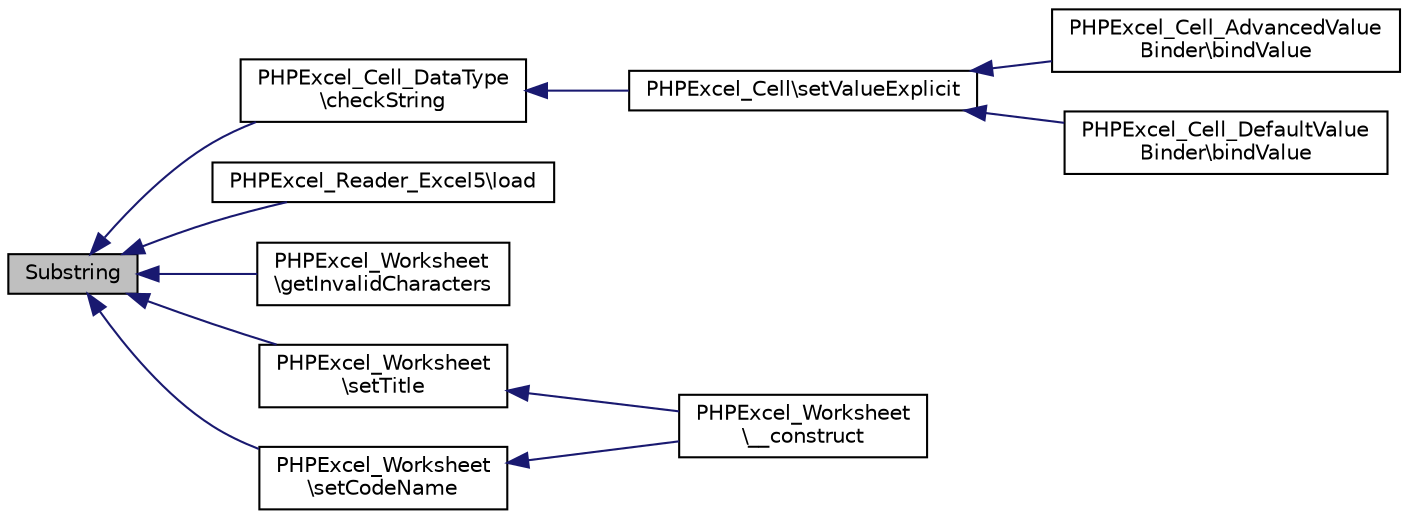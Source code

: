 digraph "Substring"
{
  edge [fontname="Helvetica",fontsize="10",labelfontname="Helvetica",labelfontsize="10"];
  node [fontname="Helvetica",fontsize="10",shape=record];
  rankdir="LR";
  Node135 [label="Substring",height=0.2,width=0.4,color="black", fillcolor="grey75", style="filled", fontcolor="black"];
  Node135 -> Node136 [dir="back",color="midnightblue",fontsize="10",style="solid",fontname="Helvetica"];
  Node136 [label="PHPExcel_Cell_DataType\l\\checkString",height=0.2,width=0.4,color="black", fillcolor="white", style="filled",URL="$class_p_h_p_excel___cell___data_type.html#af91aba28ee9999884768e5ad9699b770"];
  Node136 -> Node137 [dir="back",color="midnightblue",fontsize="10",style="solid",fontname="Helvetica"];
  Node137 [label="PHPExcel_Cell\\setValueExplicit",height=0.2,width=0.4,color="black", fillcolor="white", style="filled",URL="$class_p_h_p_excel___cell.html#a224ee802980c18ab720106bfbaa9fa67"];
  Node137 -> Node138 [dir="back",color="midnightblue",fontsize="10",style="solid",fontname="Helvetica"];
  Node138 [label="PHPExcel_Cell_AdvancedValue\lBinder\\bindValue",height=0.2,width=0.4,color="black", fillcolor="white", style="filled",URL="$class_p_h_p_excel___cell___advanced_value_binder.html#a39b388668f7555fba29bd979a6ed9dc4"];
  Node137 -> Node139 [dir="back",color="midnightblue",fontsize="10",style="solid",fontname="Helvetica"];
  Node139 [label="PHPExcel_Cell_DefaultValue\lBinder\\bindValue",height=0.2,width=0.4,color="black", fillcolor="white", style="filled",URL="$class_p_h_p_excel___cell___default_value_binder.html#a39b388668f7555fba29bd979a6ed9dc4"];
  Node135 -> Node140 [dir="back",color="midnightblue",fontsize="10",style="solid",fontname="Helvetica"];
  Node140 [label="PHPExcel_Reader_Excel5\\load",height=0.2,width=0.4,color="black", fillcolor="white", style="filled",URL="$class_p_h_p_excel___reader___excel5.html#a138b94503ca4c44b510190c29d4f16fe"];
  Node135 -> Node141 [dir="back",color="midnightblue",fontsize="10",style="solid",fontname="Helvetica"];
  Node141 [label="PHPExcel_Worksheet\l\\getInvalidCharacters",height=0.2,width=0.4,color="black", fillcolor="white", style="filled",URL="$class_p_h_p_excel___worksheet.html#acfe8d5b9143967cba1475c9811aab5c8"];
  Node135 -> Node142 [dir="back",color="midnightblue",fontsize="10",style="solid",fontname="Helvetica"];
  Node142 [label="PHPExcel_Worksheet\l\\setTitle",height=0.2,width=0.4,color="black", fillcolor="white", style="filled",URL="$class_p_h_p_excel___worksheet.html#a1eae9d3f95e07d330846afef55ef67ff"];
  Node142 -> Node143 [dir="back",color="midnightblue",fontsize="10",style="solid",fontname="Helvetica"];
  Node143 [label="PHPExcel_Worksheet\l\\__construct",height=0.2,width=0.4,color="black", fillcolor="white", style="filled",URL="$class_p_h_p_excel___worksheet.html#aaa48e2ffa7f73575c9e3381337434316"];
  Node135 -> Node144 [dir="back",color="midnightblue",fontsize="10",style="solid",fontname="Helvetica"];
  Node144 [label="PHPExcel_Worksheet\l\\setCodeName",height=0.2,width=0.4,color="black", fillcolor="white", style="filled",URL="$class_p_h_p_excel___worksheet.html#addc3b51bdbcad4fb6f979aa442870138"];
  Node144 -> Node143 [dir="back",color="midnightblue",fontsize="10",style="solid",fontname="Helvetica"];
}
